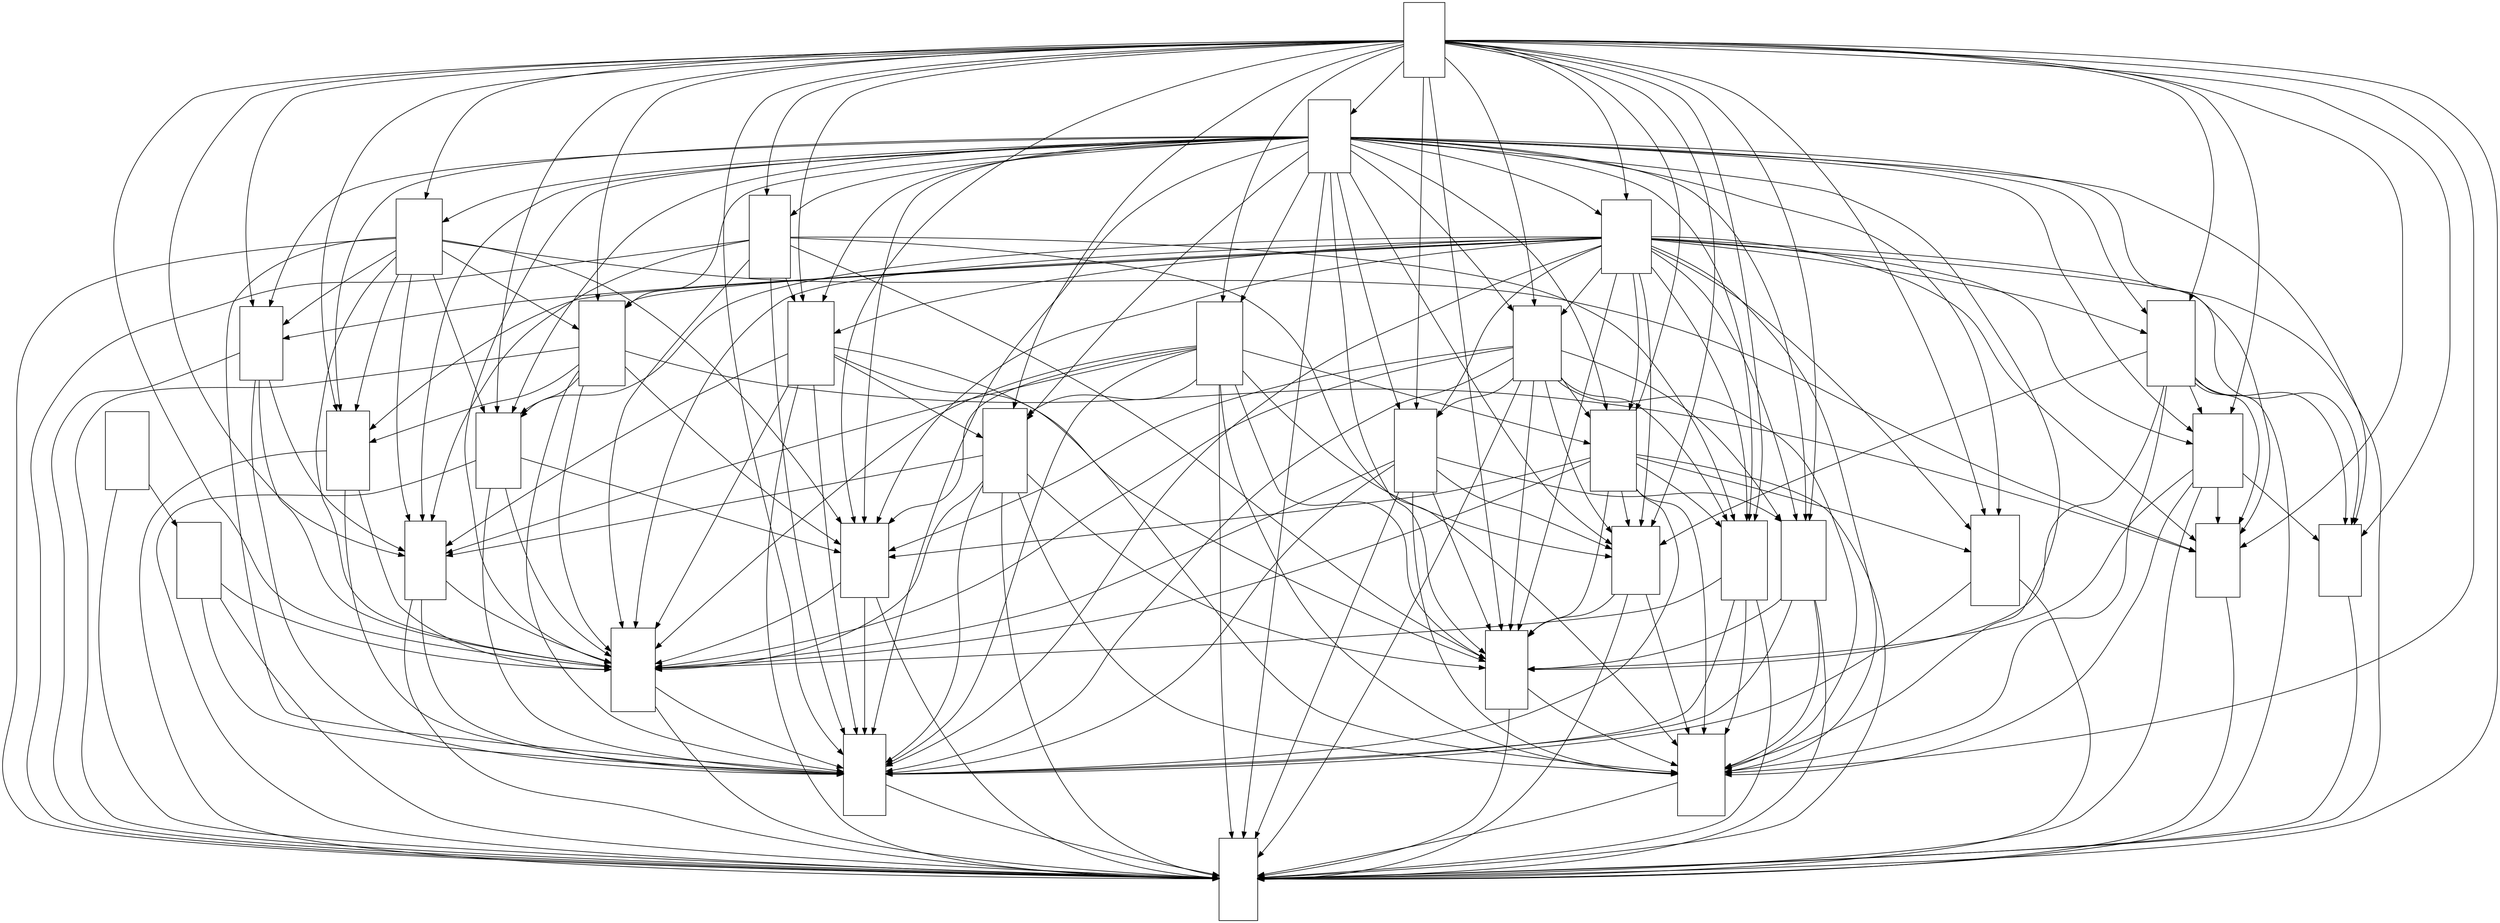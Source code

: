 digraph G {
	graph [bb="0,0,4001,1478"];
	node [label="\N"];
	alasouvarov	 [height=1.6389,
		image="/Users/fgimenez/Dropbox/optibeard/alasouvarov.png",
		label="\n",
		pos="809.99,929",
		shape=box,
		width=0.95139];
	copstashstandard	 [height=1.8611,
		image="/Users/fgimenez/Dropbox/optibeard/copstashstandard.png",
		label="\n",
		pos="1235,403",
		shape=box,
		width=0.97917];
	alasouvarov -> copstashstandard	 [pos="e,1199.6,411.51 796.87,869.68 788.39,819.75 782.63,746.82 804.99,688 812.6,667.99 822.83,668.05 836.99,652 894.1,587.31 894.07,555.16\
 964.99,506 1035.7,456.96 1133.1,427.8 1189.5,413.93"];
	federationstandard	 [height=1.8333,
		image="/Users/fgimenez/Dropbox/optibeard/federationstandard.png",
		label="\n",
		pos="1897,66",
		shape=box,
		width=0.86111];
	alasouvarov -> federationstandard	 [pos="e,1865.7,66.869 775.33,920.04 719.28,906.2 606.52,874.28 521.99,824 443.8,777.49 443.24,740.58 368.99,688 342.04,668.91 320.76,680.45\
 303.99,652 249.14,558.92 267.05,237.23 349.99,168 468.72,68.902 1621.3,66.334 1855.6,66.844"];
	handlebar	 [height=1.75,
		image="/Users/fgimenez/Dropbox/optibeard/handlebar.png",
		label="\n",
		pos="1008,579",
		shape=box,
		width=0.92361];
	alasouvarov -> handlebar	 [pos="e,974.42,592.74 806.34,869.9 805.86,818.26 812.21,742.7 846.99,688 874.88,644.15 927.7,613.9 965.23,596.81"];
	pencil	 [height=1.8056,
		image="/Users/fgimenez/Dropbox/optibeard/pencil.png",
		label="\n",
		pos="1425,234",
		shape=box,
		width=0.94444];
	alasouvarov -> pencil	 [pos="e,1390.8,238.52 794.12,869.83 790.75,855 787.7,839.01 785.99,824 769.83,682.05 757.31,627.18 832.99,506 894.61,407.34 928.77,389.64\
 1032,336 1149.2,275.11 1305.4,249.24 1380.7,239.75"];
	anchor	 [height=1.7778,
		image="/Users/fgimenez/Dropbox/optibeard/anchor.png",
		label="\n",
		pos="2817,579",
		shape=box,
		width=1];
	anchor -> federationstandard	 [pos="e,1928.1,67.639 2821.8,514.79 2823.5,464.88 2821.1,394.19 2801,336 2771.4,250.49 2763.2,215.21 2686,168 2558.4,89.972 2082,71.68\
 1938.3,67.897"];
	anchor -> pencil	 [pos="e,1459,237.04 2780.8,553.27 2704.7,502.72 2521.1,387.92 2349,336 2180.8,285.25 1630.2,247.76 1469.5,237.69"];
	petitgoatee	 [height=1.75,
		image="/Users/fgimenez/Dropbox/optibeard/petitgoatee.png",
		label="\n",
		pos="2888,403",
		shape=box,
		width=0.94444];
	anchor -> petitgoatee	 [pos="e,2862.7,466.1 2842.8,514.69 2848,501.94 2853.5,488.47 2858.8,475.46"];
	soulpatch	 [height=1.8194,
		image="/Users/fgimenez/Dropbox/optibeard/soulpatch.png",
		label="\n",
		pos="2639,234",
		shape=box,
		width=1.0556];
	anchor -> soulpatch	 [pos="e,2677.1,256.09 2814.6,514.82 2810.1,463.31 2797.6,390.43 2764,336 2744.8,304.94 2712.6,279.25 2685.7,261.55"];
	balbo	 [height=1.8472,
		image="/Users/fgimenez/Dropbox/optibeard/balbo.png",
		label="\n",
		pos="2815,756",
		shape=box,
		width=0.94444];
	balbo -> anchor	 [pos="e,2816.3,643.13 2815.7,689.34 2815.9,677.64 2816,665.38 2816.2,653.47"];
	balbo -> copstashstandard	 [pos="e,1270.4,404.93 2780.9,754.1 2697.6,750.64 2479.2,733.8 2321,652 2236.4,608.22 2250.6,545.66 2164,506 2003.5,432.53 1444.6,410.27\
 1280.6,405.24"];
	balbo -> federationstandard	 [pos="e,1928.1,68.16 2849.2,694.66 2850.8,692.38 2852.4,690.16 2854,688 2867.2,670.37 2877.5,671.37 2888,652 2990.1,462.63 3046.7,305.26\
 2881,168 2807.3,106.93 2115.7,75.628 1938.3,68.562"];
	goatee	 [height=1.5139,
		image="/Users/fgimenez/Dropbox/optibeard/goatee.png",
		label="\n",
		pos="3096,579",
		shape=box,
		width=1.0625];
	balbo -> goatee	 [pos="e,3057.7,612.72 2849.3,738.65 2888.2,719.62 2952.8,686.4 3005,652 3020,642.08 3035.7,630.3 3049.7,619.17"];
	balbo -> pencil	 [pos="e,1459.1,235.05 2780.9,741.33 2698,706.74 2483,608.52 2349,470 2301.4,420.79 2330,373.91 2273,336 2139.2,247.04 1624,236.32 1469.2\
,235.12"];
	balbo -> petitgoatee	 [pos="e,2887,466.17 2848.7,689.41 2853.9,677.23 2858.6,664.42 2862,652 2877.8,594.17 2884.1,526.35 2886.6,476.26"];
	balbo -> soulpatch	 [pos="e,2677.3,269.29 2784.7,689.38 2779.9,677.14 2775.4,664.33 2772,652 2734.1,515.22 2784.9,465.13 2726,336 2716.1,314.27 2700,293.65\
 2684.4,276.77"];
	pencil -> federationstandard	 [pos="e,1865.8,77.361 1459.3,220.04 1494.7,206.74 1551.6,185.55 1601,168 1691.7,135.77 1798.8,99.721 1856,80.614"];
	chincurtain	 [height=1.5972,
		image="/Users/fgimenez/Dropbox/optibeard/chincurtain.png",
		label="\n",
		pos="3834,579",
		shape=box,
		width=0.94444];
	chincurtain -> federationstandard	 [pos="e,1928.1,67.584 3844,521.41 3856.3,431.46 3864.6,256.96 3765,168 3694.5,105.02 2206.3,73.041 1938.2,67.781"];
	copstashstandard -> federationstandard	 [pos="e,1865.8,69.874 1259.2,335.82 1282.4,282.07 1322.7,208.74 1382,168 1459.6,114.71 1747.4,81.649 1855.6,70.876"];
	copstashstandard -> pencil	 [pos="e,1390.8,265.01 1270.3,370.98 1302.2,342.95 1349.2,301.65 1383,271.92"];
	dali	 [height=1.6944,
		image="/Users/fgimenez/Dropbox/optibeard/dali.png",
		label="\n",
		pos="378.99,579",
		shape=box,
		width=0.97917];
	dali -> copstashstandard	 [pos="e,1199.5,404.71 414.26,517.79 418.75,513.28 423.66,509.23 428.99,506 558.57,427.47 1038.3,408.91 1189.2,404.97"];
	dali -> federationstandard	 [pos="e,1865.8,67.325 363.5,517.83 353.51,464.15 349.04,386.45 389.99,336 581.46,100.11 1632.9,71.006 1855.6,67.478"];
	dali -> pencil	 [pos="e,1390.9,236.47 383.34,517.89 390.87,461.49 411.34,379.5 466.99,336 539.86,279.03 1202.2,245.1 1380.8,236.93"];
	ducktail	 [height=1.625,
		image="/Users/fgimenez/Dropbox/optibeard/ducktail.png",
		label="\n",
		pos="1944,1263",
		shape=box,
		width=0.94444];
	ducktail -> alasouvarov	 [pos="e,844.26,954.18 1909.8,1261.5 1767.1,1258.9 1219.7,1244.2 1068,1168 995.48,1131.6 1003.8,1088.8 943.99,1034 914.88,1007.3 879.49\
,980.04 852.39,960.12"];
	ducktail -> anchor	 [pos="e,2845.3,643.15 1978.5,1260.2 2125.5,1252.4 2695.5,1218.8 2756,1168 2923,1027.7 2897.3,902.52 2858,688 2855.9,676.36 2852.5,664.36\
 2848.7,652.77"];
	ducktail -> balbo	 [pos="e,2804,822.84 1978.5,1260.1 2121.5,1252.1 2664,1218.3 2720,1168 2744.9,1145.6 2782.7,945.25 2802.3,832.78"];
	ducktail -> chincurtain	 [pos="e,3848.5,636.67 1978,1261.8 2201.1,1260.1 3449.3,1247 3597,1168 3763.9,1078.7 3790.7,1004.4 3848,824 3866.4,766.12 3859.8,696.68\
 3850.5,646.71"];
	ducktail -> copstashstandard	 [pos="e,1208,470.07 1909.9,1261.8 1791,1259.2 1393,1232.6 1228,998 1102,818.84 1162,721.9 1199,506 1200.5,497.39 1202.6,488.55 1205.1,\
479.83"];
	ducktail -> federationstandard	 [pos="e,1865.9,67.521 1909.9,1262.3 1707.5,1264 661.22,1267.6 358.99,1168 227.51,1124.7 181.75,1108.2 97.992,998 -16.206,847.72 22.992\
,768.74 22.992,580 22.992,580 22.992,580 22.992,402 22.992,297.81 -36.881,241.47 36.992,168 103.74,101.61 1588.4,72.427 1855.9,67.698"];
	franzjosef	 [height=1.7639,
		image="/Users/fgimenez/Dropbox/optibeard/franzjosef.png",
		label="\n",
		pos="325.99,756",
		shape=box,
		width=0.95139];
	ducktail -> franzjosef	 [pos="e,317.81,819.61 1909.8,1261.1 1706.3,1255.5 657.87,1224.1 526.99,1168 424.35,1124 390.26,1098.7 341.99,998 316.9,945.64 314.27,879.42\
 317.14,829.65"];
	friendlymuttonchops	 [height=1.8889,
		image="/Users/fgimenez/Dropbox/optibeard/friendlymuttonchops.png",
		label="\n",
		pos="529.99,929",
		shape=box,
		width=1.0278];
	ducktail -> friendlymuttonchops	 [pos="e,527.71,997.04 1909.9,1262 1709.9,1261.5 696.39,1254.6 591.99,1168 545.54,1129.4 531.48,1060.9 528.21,1007.2"];
	fumanchu	 [height=1.6528,
		image="/Users/fgimenez/Dropbox/optibeard/fumanchu.png",
		label="\n",
		pos="1098,579",
		shape=box,
		width=1.0625];
	ducktail -> fumanchu	 [pos="e,1098.2,638.5 1909.9,1260.4 1764.4,1253 1200.8,1221.3 1144,1168 1106.8,1133.1 1099.6,796.43 1098.3,648.8"];
	ducktail -> goatee	 [pos="e,3111.8,633.82 1978.4,1262.4 2122.9,1263.6 2680.6,1261.9 2823,1168 2954.1,1081.6 2876.5,961.81 2996,860 3031.3,829.91 3067.3,861.94\
 3094,824 3130.7,771.93 3125,696.89 3114,643.8"];
	ducktail -> handlebar	 [pos="e,996.96,642.22 1909.8,1260.5 1760.6,1253.4 1171.5,1222.2 1111,1168 964.76,1037.1 978.51,778.11 995.57,652.16"];
	handlebarandchinpuff	 [height=1.875,
		image="/Users/fgimenez/Dropbox/optibeard/handlebarandchinpuff.png",
		label="\n",
		pos="1609,756",
		shape=box,
		width=0.97917];
	ducktail -> handlebarandchinpuff	 [pos="e,1644.4,801.24 1909.7,1224.3 1895.2,1207.6 1878.6,1187.4 1865,1168 1819.6,1103.3 1730.7,925.86 1687,860 1675.8,843.13 1662.8,825.35\
 1650.7,809.4"];
	handlebarandgoatee	 [height=1.8472,
		image="/Users/fgimenez/Dropbox/optibeard/handlebarandgoatee.png",
		label="\n",
		pos="1944,929",
		shape=box,
		width=1.0278];
	ducktail -> handlebarandgoatee	 [pos="e,1944,995.7 1944,1204.2 1944,1149.2 1944,1066.2 1944,1005.9"];
	hollywoodian	 [height=1.6667,
		image="/Users/fgimenez/Dropbox/optibeard/hollywoodian.png",
		label="\n",
		pos="2487,929",
		shape=box,
		width=1.0625];
	ducktail -> hollywoodian	 [pos="e,2448.5,944.68 1978,1240.2 2006.8,1221.5 2049.1,1193.6 2085,1168 2165,1110.9 2176.7,1084.6 2261,1034 2319.7,998.73 2392.4,967.25\
 2439.2,948.4"];
	klingon	 [height=1.9028,
		image="/Users/fgimenez/Dropbox/optibeard/klingon.png",
		label="\n",
		pos="3428,929",
		shape=box,
		width=1.0625];
	ducktail -> klingon	 [pos="e,3389.5,955.27 1978,1260.5 2131.5,1253.4 2759.3,1221.6 2948,1168 3116.9,1120 3297.8,1013.3 3381.1,960.65"];
	muttonchops	 [height=1.6389,
		image="/Users/fgimenez/Dropbox/optibeard/muttonchops.png",
		label="\n",
		pos="3542,579",
		shape=box,
		width=0.97917];
	ducktail -> muttonchops	 [pos="e,3564.5,638.04 1978.1,1260.7 2146.4,1254 2889.6,1221.7 3114,1168 3307.4,1121.7 3395.7,1146.5 3528,998 3620.8,893.86 3598.8,825.78\
 3577,688 3574.9,674.81 3571.5,661.04 3567.6,647.92"];
	napoleaniiiimperial	 [height=1.8611,
		image="/Users/fgimenez/Dropbox/optibeard/napoleaniiiimperial.png",
		label="\n",
		pos="1641,929",
		shape=box,
		width=1.0278];
	ducktail -> napoleaniiiimperial	 [pos="e,1678,984.4 1909.7,1237.8 1885.4,1219.8 1852.7,1194.1 1827,1168 1772.9,1113.1 1719.6,1042.8 1684,992.86"];
	olddutch	 [height=1.6389,
		image="/Users/fgimenez/Dropbox/optibeard/olddutch.png",
		label="\n",
		pos="3743,756",
		shape=box,
		width=1.1111];
	ducktail -> olddutch	 [pos="e,3731.5,815.34 1978.3,1261.8 2196.2,1260.3 3383.4,1248.3 3521,1168 3646.8,1094.6 3705.4,921.83 3729.1,825.29"];
	ducktail -> pencil	 [pos="e,1426.6,299.12 1909.9,1254.7 1861.8,1243 1773.2,1216.5 1713,1168 1656.7,1122.7 1662.6,1093.1 1621,1034 1609.6,1017.9 1604.8,1015.1\
 1595,998 1464.6,770.78 1434.2,452.38 1427.1,309.51"];
	ducktail -> petitgoatee	 [pos="e,2922.1,435.79 1978,1260.5 2137.4,1253.3 2805.2,1220.3 2881,1168 2935.8,1130.2 2911.5,1089.7 2948,1034 3014.5,932.32 3075.1,935.65\
 3123,824 3178.8,693.86 3232.1,616.07 3143,506 3094.7,446.31 3043.7,502.17 2974,470 2958.6,462.88 2943.3,452.58 2930.1,442.22"];
	rapindustrystandard	 [height=2.0139,
		image="/Users/fgimenez/Dropbox/optibeard/rapindustrystandard.png",
		label="\n",
		pos="2116,579",
		shape=box,
		width=1.0833];
	ducktail -> rapindustrystandard	 [pos="e,2084.8,651.72 1953.6,1204.1 1971.6,1099.6 2014.1,873.15 2072,688 2074.7,679.27 2077.9,670.26 2081.2,661.34"];
	shortboxedbeard	 [height=1.6389,
		image="/Users/fgimenez/Dropbox/optibeard/shortboxedbeard.png",
		label="\n",
		pos="2310,1101",
		shape=box,
		width=1.1111];
	ducktail -> shortboxedbeard	 [pos="e,2269.8,1119.6 1978.1,1247.1 2043.1,1218.7 2185,1156.6 2260.5,1123.6"];
	ducktail -> soulpatch	 [pos="e,2649.2,299.54 1978.1,1260.6 2088.8,1253.7 2438.5,1215.1 2563,998 2691,774.7 2669,453.43 2650.6,309.58"];
	sparrow	 [height=1.8472,
		image="/Users/fgimenez/Dropbox/optibeard/sparrow.png",
		label="\n",
		pos="1579,1101",
		shape=box,
		width=0.92361];
	ducktail -> sparrow	 [pos="e,1612.4,1131.7 1909.9,1254.4 1855.8,1241.4 1748,1212.2 1665,1168 1649.6,1159.8 1634.1,1148.9 1620.5,1138.3"];
	thewinnfield	 [height=1.6806,
		image="/Users/fgimenez/Dropbox/optibeard/thewinnfield.png",
		label="\n",
		pos="567.99,756",
		shape=box,
		width=1.0069];
	ducktail -> thewinnfield	 [pos="e,600.93,816.78 1909.9,1261.8 1755.4,1260.3 1121.9,1249.2 943.99,1168 785.94,1095.9 664.56,922.59 606.21,825.64"];
	thezappa	 [height=1.7639,
		image="/Users/fgimenez/Dropbox/optibeard/thezappa.png",
		label="\n",
		pos="1908,579",
		shape=box,
		width=1.0278];
	ducktail -> thezappa	 [pos="e,1902.2,642.81 1931,1204.4 1919.7,1151.2 1904.2,1069.7 1898,998 1887.6,877.37 1895,736.49 1901.4,652.95"];
	vandyke	 [height=1.8056,
		image="/Users/fgimenez/Dropbox/optibeard/vandyke.png",
		label="\n",
		pos="2118,756",
		shape=box,
		width=1.0278];
	ducktail -> vandyke	 [pos="e,2108.8,821.27 1978,1218.8 1989,1203.4 2000.5,1185.5 2009,1168 2062.7,1057.1 2092.7,916.01 2107.1,831.31"];
	hulihee	 [height=1.6806,
		image="/Users/fgimenez/Dropbox/optibeard/hulihee.png",
		label="\n",
		pos="637.99,1101",
		shape=box,
		width=1.0278];
	ducktail -> hulihee	 [pos="e,675.42,1112.7 1909.6,1260.6 1779.2,1255.1 1302.9,1231.3 915.99,1168 833.96,1154.6 740.21,1130.5 685.22,1115.4"];
	fumanchu -> copstashstandard	 [pos="e,1199.7,445.77 1136.5,525.06 1141.3,518.6 1146.2,512.12 1151,506 1164.4,488.74 1179.5,470.18 1193.2,453.68"];
	fumanchu -> federationstandard	 [pos="e,1865.7,69.387 1091.8,519.42 1088.8,468.73 1090.3,394.56 1116,336 1157,242.39 1182.8,216.08 1273,168 1375.2,113.5 1733.1,80.206\
 1855.6,70.202"];
	fumanchu -> pencil	 [pos="e,1390.6,240.98 1106.9,519.24 1117.9,465.42 1141.5,386.63 1190,336 1242.1,281.59 1328.4,254.94 1380.6,243.15"];
	franzjosef -> copstashstandard	 [pos="e,1199.7,406.91 360.5,700.79 364.97,696.04 369.81,691.66 374.99,688 420.46,655.86 444.17,674.75 494.99,652 608.26,601.3 617.54,551.49\
 732.99,506 893.77,442.65 1099.7,416.7 1189.6,407.88"];
	franzjosef -> federationstandard	 [pos="e,1865.9,67.725 291.65,710.87 280.19,693.52 268.84,672.78 262.99,652 233.84,548.47 189.32,246.36 262.99,168 319.28,108.13 1607.8\
,73.995 1855.9,67.967"];
	franzjosef -> pencil	 [pos="e,1390.8,236.48 360.28,704.63 364.97,698.8 369.93,693.13 374.99,688 393.73,669.03 408.14,674.15 422.99,652 503.79,531.48 395.25,\
430.92 504.99,336 571.98,278.05 1206.1,245 1380.7,236.95"];
	thewinnfield -> copstashstandard	 [pos="e,1199.6,408.94 604.32,740.69 665.81,716.2 785.09,667.4 798.99,652 844.77,601.31 797.25,552.81 846.99,506 896.74,459.17 1098.1,424.21\
 1189.5,410.43"];
	thewinnfield -> federationstandard	 [pos="e,1866,67.284 531.58,699.62 527.08,695.23 522.2,691.25 516.99,688 446.64,644.17 386.65,716.02 333.99,652 264.26,567.21 342.24,229.77\
 432.99,168 553.63,85.888 1631,69.853 1855.9,67.391"];
	thewinnfield -> fumanchu	 [pos="e,1065,638.71 604.54,747.97 713.74,726.87 1031.3,664.73 1050,652 1052.7,650.14 1055.3,648.07 1057.8,645.84"];
	thewinnfield -> pencil	 [pos="e,1390.5,236.85 554.98,695.39 538.95,604.28 524.34,430.99 618.99,336 673.23,281.57 1219.4,246.61 1380.5,237.42"];
	frenchfork	 [height=1.6667,
		image="/Users/fgimenez/Dropbox/optibeard/frenchfork.png",
		label="\n",
		pos="2033,1418",
		shape=box,
		width=0.92361];
	frenchfork -> alasouvarov	 [pos="e,800.49,988.07 1999.7,1416.6 1819.2,1414.4 962.96,1399.7 877.99,1322 788.65,1240.3 789.76,1086.8 799.35,998.03"];
	frenchfork -> anchor	 [pos="e,2853.1,629.59 2066.3,1415.8 2220.1,1409.7 2856.2,1381.3 2920,1322 3126.7,1129.9 2985.8,951.23 2884,688 2877.4,670.98 2868.1,653.69\
 2858.5,638.08"];
	frenchfork -> balbo	 [pos="e,2849.2,820.14 2066.7,1415.8 2217.3,1410.1 2822.9,1383.6 2878,1322 3000.6,1184.8 2911.3,947.89 2853.6,829.17"];
	frenchfork -> chincurtain	 [pos="e,3858.4,636.69 2066.5,1416.2 2306.4,1410.6 3754.7,1374.4 3830,1322 3917.4,1261.2 3925,1208.5 3925,1102 3925,1102 3925,1102 3925\
,928 3925,827.2 3888.8,715.17 3862.1,646.14"];
	frenchfork -> copstashstandard	 [pos="e,1199.6,404.47 1999.6,1416.2 1768.7,1410.7 414.48,1376.1 347.99,1322 293.08,1277.3 238.55,743.93 281.99,688 321.67,636.92 373.21\
,693.29 422.99,652 478.09,606.3 433.39,548.49 490.99,506 602.94,423.41 1045.3,407.64 1189.4,404.67"];
	frenchfork -> ducktail	 [pos="e,1977.6,1321.7 1999.6,1359.6 1994.1,1350.1 1988.3,1340.2 1982.7,1330.5"];
	frenchfork -> federationstandard	 [pos="e,1928.1,67.675 2066.3,1417.3 2303.1,1418.9 3728,1424.3 3887,1322 3979.6,1262.4 4001,1212.1 4001,1102 4001,1102 4001,1102 4001,402\
 4001,339.96 3932.7,192.92 3895,168 3810.4,112.11 2216.2,74.115 1938.2,67.899"];
	frenchfork -> franzjosef	 [pos="e,315.69,819.93 1999.6,1417.1 1782.5,1417.6 574.65,1415.9 443.99,1322 290.09,1211.4 299.19,955.84 314.44,829.88"];
	frenchfork -> friendlymuttonchops	 [pos="e,518.06,997.06 1999.5,1416.4 1798.5,1412.8 758.49,1390.7 635.99,1322 562.87,1281 552.41,1247.9 526.99,1168 510.51,1116.2 511.76\
,1054.7 516.88,1007.3"];
	frenchfork -> fumanchu	 [pos="e,1082.7,638.81 1999.6,1416.5 1913.9,1414.2 1680.5,1400.6 1507,1322 1296.4,1226.6 1203.4,1204.8 1100,998 1044,886.08 1062.6,735.3\
 1080.6,648.78"];
	frenchfork -> goatee	 [pos="e,3117.6,633.56 2066.3,1416.8 2214.3,1415.3 2812,1404.1 2977,1322 3096.4,1262.6 3181,1235.3 3181,1102 3181,1102 3181,1102 3181,928\
 3181,825.98 3146.1,711.82 3121,642.97"];
	frenchfork -> handlebar	 [pos="e,989.89,642.27 1999.4,1415.8 1868.9,1410.9 1395.4,1388.5 1263,1322 1093.2,1236.7 1046.6,1177.4 983.99,998 943.55,882.15 966.88,\
737.32 987.47,652.11"];
	frenchfork -> handlebarandchinpuff	 [pos="e,1576.9,823.61 1999.6,1414.6 1904.7,1407.1 1636.5,1380.9 1575,1322 1443.2,1195.8 1520.5,955.49 1572.9,832.94"];
	frenchfork -> handlebarandgoatee	 [pos="e,1956,995.8 2022.2,1357.8 2006,1269.4 1975.6,1103 1957.9,1005.8"];
	frenchfork -> hollywoodian	 [pos="e,2525.4,935.71 2066.4,1415.6 2211.5,1409.2 2782.1,1380.4 2834,1322 2919,1226.3 2910.4,1136.7 2834,1034 2798.1,985.76 2622.2,951.56\
 2535.5,937.34"];
	frenchfork -> hulihee	 [pos="e,635.73,1161.9 1999.5,1416.9 1802.4,1416.1 798.25,1407.9 694.99,1322 651.72,1286 638.98,1221.8 636.18,1172"];
	frenchfork -> klingon	 [pos="e,3429,997.61 2066.4,1416.7 2257.7,1414.9 3209.2,1401.9 3309,1322 3403.2,1246.6 3424.8,1098.9 3428.7,1007.9"];
	frenchfork -> muttonchops	 [pos="e,3575.8,638.09 2066.3,1416.3 2291,1411.5 3579.2,1381.2 3635,1322 3811.8,1134.4 3658.3,791.32 3580.6,646.9"];
	frenchfork -> napoleaniiiimperial	 [pos="e,1647.8,996.32 1999.3,1411.9 1948.1,1402.5 1850.2,1378.1 1789,1322 1698.4,1238.9 1662.9,1094.7 1649.3,1006.3"];
	frenchfork -> olddutch	 [pos="e,3772.2,815.1 2066.3,1416.5 2303.4,1412.6 3725.5,1386.9 3787,1322 3915.1,1186.7 3829.6,942.42 3776.4,824.41"];
	frenchfork -> pencil	 [pos="e,1390.9,237.04 1999.5,1416.9 1811.9,1415.8 896.78,1406.3 807.99,1322 648.94,1170.9 679.83,468.05 854.99,336 938.34,273.16 1261.7\
,245.8 1380.7,237.72"];
	frenchfork -> petitgoatee	 [pos="e,2922.4,408.45 2066.6,1416.4 2262,1412.5 3248.9,1389.6 3364,1322 3512.4,1234.8 3515.2,1159 3576,998 3614.6,895.69 3660.9,585.72\
 3586,506 3574.7,493.93 3084.3,429.45 2932.4,409.73"];
	frenchfork -> rapindustrystandard	 [pos="e,2155.2,646.16 2066.4,1405.2 2138.8,1377.5 2307.8,1300.4 2359,1168 2439.9,958.77 2338.5,866.76 2203,688 2189.7,670.47 2179,670.55\
 2162.2,653.8"];
	frenchfork -> shortboxedbeard	 [pos="e,2278,1160.1 2066.4,1396.7 2093.8,1379.1 2132.5,1351.8 2161,1322 2205.4,1275.7 2245.5,1214.8 2272.9,1168.8"];
	frenchfork -> soulpatch	 [pos="e,2677.1,238.5 2066.4,1417 2224.1,1416.8 2894.2,1410.3 3080,1322 3203.5,1263.3 3295,1238.7 3295,1102 3295,1102 3295,1102 3295,755\
 3295,633.29 3273,585.62 3181,506 3137.9,468.74 3104,503.53 3058,470 2999.8,427.62 3024.9,378.79 2967,336 2881.3,272.67 2755.3,248.54\
 2687.1,239.74"];
	frenchfork -> sparrow	 [pos="e,1575.8,1167.7 1999.5,1413.7 1912,1404.5 1679.5,1375.3 1627,1322 1590,1284.4 1578.7,1225.4 1576.2,1177.9"];
	frenchfork -> thewinnfield	 [pos="e,531.68,789.41 1999.6,1417.3 1789,1419 648.32,1423.2 535.99,1322 382.49,1183.7 414.68,1054.7 483.99,860 492.32,836.63 508.47,814.71\
 524.4,797.16"];
	frenchfork -> thezappa	 [pos="e,1888.5,642.64 1999.6,1403.5 1968,1388.6 1922.2,1361.6 1901,1322 1783.4,1102.6 1847.3,791.64 1885.7,652.36"];
	frenchfork -> vandyke	 [pos="e,2115.1,821.08 2044.3,1357.9 2059.4,1277 2086,1127 2101,998 2107.5,942.3 2111.8,879.05 2114.5,831.33"];
	friendlymuttonchops -> copstashstandard	 [pos="e,1199.5,407.61 505.43,860.87 490.71,807.67 481.74,734.77 521.99,688 592.07,606.58 681.15,723.86 760.99,652 810.83,607.14 751,552.82\
 798.99,506 854.62,451.74 1089.3,420.02 1189.4,408.73"];
	friendlymuttonchops -> federationstandard	 [pos="e,1865.8,67.732 492.92,903.7 468.38,888.76 434.94,870.52 402.99,860 350.31,842.65 193.88,864.51 155.99,824 81.698,744.55 136.99,\
688.77 136.99,580 136.99,580 136.99,580 136.99,402 136.99,296.57 97.575,238.48 175.99,168 240.49,110.03 1599.1,74.234 1855.5,67.983"];
	friendlymuttonchops -> franzjosef	 [pos="e,360.63,785.68 492.79,873.73 488.42,868.83 483.79,864.15 478.99,860 453.73,838.14 440.98,842.25 412.99,824 398.04,814.25 382.39\
,802.67 368.55,791.9"];
	friendlymuttonchops -> fumanchu	 [pos="e,1063.4,638.82 567.21,905.2 640.88,860.56 811.11,759.71 960.99,688 999.48,669.59 1016.9,678.95 1050,652 1052.2,650.18 1054.4,648.22\
 1056.5,646.16"];
	friendlymuttonchops -> muttonchops	 [pos="e,3506.4,597.4 567.32,913.92 613.28,897.37 694.1,870.78 765.99,860 1225.8,791.04 2400.5,907.21 2858,824 3108.7,778.39 3390,652.67\
 3497.2,601.79"];
	friendlymuttonchops -> pencil	 [pos="e,1390.8,236.55 500.06,860.79 495.88,848.76 492.25,836.17 489.99,824 470.05,716.6 469.8,411.23 548.99,336 609.94,278.1 1211.2,245.2\
 1380.7,237.03"];
	friendlymuttonchops -> thewinnfield	 [pos="e,554.73,816.68 544.9,860.91 547.41,849.62 550.02,837.88 552.54,826.53"];
	goatee -> federationstandard	 [pos="e,1928.3,67.482 3107.3,524.2 3122.4,435.8 3137,260.46 3040,168 2958.7,90.509 2133.9,71.17 1938.4,67.66"];
	goatee -> petitgoatee	 [pos="e,2922.2,457.55 3062.3,524.21 3056.5,517.45 3050,511.12 3043,506 3002.5,476.42 2976.4,499.69 2936,470 2933.8,468.42 2931.8,466.72\
 2929.7,464.92"];
	goatee -> soulpatch	 [pos="e,2677.2,237.55 3061,524.45 3055.4,517.81 3049.4,511.45 3043,506 3016.7,483.49 2996.3,496.45 2974,470 2933.7,422.17 2974.7,380.72\
 2931,336 2865,268.51 2751.8,246.08 2687.4,238.65"];
	shortboxedbeard -> alasouvarov	 [pos="e,844.31,937.28 2269.6,1096 2163.4,1085.4 1867.5,1056.1 1621,1034 1429.1,1016.8 1380,1023 1189,998 1067.1,982.02 924.67,953.89 854.18\
,939.33"];
	shortboxedbeard -> anchor	 [pos="e,2790.8,643.09 2350.3,1095.3 2407.2,1086.5 2510.4,1062.2 2568,998 2610.5,950.66 2562.5,906.41 2606,860 2639.4,824.32 2674,857.18\
 2710,824 2716.9,817.67 2757.6,722.32 2786.8,652.73"];
	shortboxedbeard -> balbo	 [pos="e,2780.9,811.81 2350.1,1092.7 2409.7,1080.5 2523.6,1051.8 2606,998 2676.9,951.76 2737.6,874.84 2775.1,820.35"];
	shortboxedbeard -> chincurtain	 [pos="e,3843.3,636.7 2350,1100.4 2544.6,1101.6 3392.1,1100.9 3631,998 3657.4,986.61 3810.7,850.05 3823,824 3849.1,768.54 3849.2,697.92\
 3844.4,646.94"];
	shortboxedbeard -> copstashstandard	 [pos="e,1245.4,470.11 2270,1096.9 2138.3,1086.2 1719.6,1048.9 1595,998 1474,948.62 1438.6,926.87 1358,824 1307,758.9 1311.4,731.03 1287\
,652 1269.5,595.37 1256,529.66 1247.2,480.11"];
	shortboxedbeard -> federationstandard	 [pos="e,1928.3,66.931 2350.2,1099.1 2568,1094.2 3602.3,1067.3 3725,998 3911.2,892.95 3963,793.78 3963,580 3963,580 3963,580 3963,402 3963\
,278.94 3921.2,230.18 3815,168 3647.8,70.106 2203.5,66.715 1938.6,66.921"];
	shortboxedbeard -> franzjosef	 [pos="e,360.26,800.59 2269.7,1095.2 2163.6,1082.9 1868,1049.7 1621,1034 1557.9,1030 538.33,1030.3 483.99,998 422.84,961.69 442.34,919.24\
 402.99,860 391.68,842.98 378.62,824.96 366.49,808.83"];
	shortboxedbeard -> friendlymuttonchops	 [pos="e,567.37,943.78 2269.7,1095.4 2163.6,1083.4 1867.9,1051 1621,1034 1241.6,1007.9 1141.4,1059.1 765.99,998 699,987.1 624.08,963.46\
 576.98,947.15"];
	shortboxedbeard -> fumanchu	 [pos="e,1108.1,638.54 2269.7,1096.2 2083.3,1078.5 1313.1,1005.1 1303,998 1184.3,915.41 1131.4,744.09 1110.3,648.4"];
	shortboxedbeard -> goatee	 [pos="e,3102,633.61 2350.3,1098.2 2436.3,1093 2642.9,1073.1 2796,998 2880.9,956.33 2876.3,907.58 2958,860 2998.5,836.45 3027.2,860.1 3057\
,824 3098.4,773.89 3104.4,697.65 3102.5,643.74"];
	shortboxedbeard -> hollywoodian	 [pos="e,2448.5,966.96 2350.2,1061.4 2377.2,1035.4 2413,1001.1 2441.1,974.03"];
	shortboxedbeard -> klingon	 [pos="e,3389.6,935.84 2350.1,1093.9 2521.6,1067.8 3192.7,965.77 3379.5,937.37"];
	shortboxedbeard -> muttonchops	 [pos="e,3553.7,638.24 2350.2,1099.1 2545.1,1094.3 3385.5,1069.8 3475,998 3577.6,915.7 3569.5,744.16 3555.3,648.39"];
	shortboxedbeard -> napoleaniiiimperial	 [pos="e,1678.4,940.1 2269.9,1090.3 2196.1,1072.4 2034.2,1032.9 1898,998 1824.6,979.22 1739.8,956.58 1688.2,942.74"];
	shortboxedbeard -> olddutch	 [pos="e,3706.7,815.05 2350.3,1098.6 2552.4,1091.6 3450.6,1057.2 3559,998 3596.2,977.68 3659.4,887.57 3701.2,823.51"];
	shortboxedbeard -> pencil	 [pos="e,1459.1,237.71 2301.4,1041.9 2293.7,993.11 2281.4,921.61 2267,860 2229.6,700.47 2241.5,650.35 2164,506 2117.1,418.77 2106,385.04\
 2020,336 1925.1,281.93 1590.3,248.95 1469.2,238.57"];
	shortboxedbeard -> petitgoatee	 [pos="e,2922,463.6 2350.1,1096.9 2422,1089.8 2575.1,1067.1 2682,998 2748.8,954.8 2727.9,901.17 2796,860 2862.5,819.81 2918.1,884.31 2967\
,824 3056,714.25 3024.5,635.11 2967,506 2958.4,486.71 2945.6,487.85 2928.9,471.24"];
	shortboxedbeard -> rapindustrystandard	 [pos="e,2148.8,651.71 2291,1041.8 2264.3,961.54 2213.7,812.59 2164,688 2160.5,679.23 2156.7,670.12 2152.8,661.08"];
	shortboxedbeard -> soulpatch	 [pos="e,2634,299.7 2350.4,1093.5 2401.7,1083 2489,1057.2 2534,998 2552,974.36 2613.3,499.46 2617,470 2623.7,416.61 2629.3,356.16 2633.2\
,309.94"];
	shortboxedbeard -> thewinnfield	 [pos="e,604.54,770.2 2269.9,1096.1 2079.7,1077.9 1277.5,1000.7 1265,998 1198.3,983.42 758.67,825.76 614.03,773.63"];
	shortboxedbeard -> thezappa	 [pos="e,1938.8,642.51 2269.8,1075.2 2241.2,1056.3 2203.1,1028.4 2175,998 2074.9,889.75 1989.3,739.35 1943.5,651.59"];
	shortboxedbeard -> vandyke	 [pos="e,2155,819.87 2269.8,1060 2253.6,1042.2 2235.7,1020.2 2223,998 2190.7,941.66 2201.5,919.29 2175,860 2170.4,849.75 2165.2,839.16 \
2159.8,828.85"];
	handlebar -> copstashstandard	 [pos="e,1199.7,416.76 1041.1,515.82 1043.9,512.34 1046.9,509.03 1050,506 1090.7,466.27 1150,437.25 1190.4,420.54"];
	handlebar -> federationstandard	 [pos="e,1866,66.739 1006.8,515.9 1008.6,424.57 1026.7,255.41 1129,168 1239.7,73.373 1712.8,66.568 1855.8,66.716"];
	handlebar -> pencil	 [pos="e,1390.8,237.27 1020.7,515.95 1035,461.37 1063.4,383.43 1116,336 1192,267.5 1315.3,245.37 1380.8,238.28"];
	handlebarandchinpuff -> copstashstandard	 [pos="e,1270.4,430.41 1573.6,716.48 1527,666.31 1441.6,576.68 1363,506 1335.8,481.58 1303.6,455.95 1278.4,436.5"];
	handlebarandchinpuff -> federationstandard	 [pos="e,1865.7,76.07 1602,688.31 1593.5,570.1 1592.7,321.8 1715,168 1751.4,122.18 1814.6,93.901 1856.1,79.316"];
	handlebarandchinpuff -> handlebar	 [pos="e,1038.4,642.15 1573.6,743.21 1527.2,728.17 1442.9,702.39 1369,688 1299,674.37 1109.8,690.95 1050,652 1048.5,651.05 1047.1,650.03\
 1045.7,648.95"];
	handlebarandchinpuff -> pencil	 [pos="e,1459.1,263.81 1576.1,688.39 1571.2,676.48 1566.5,664.03 1563,652 1523,515.69 1575.4,464.57 1515,336 1503.5,311.64 1484.3,288.84\
 1466.5,271.09"];
	handlebarandchinpuff -> petitgoatee	 [pos="e,2853.7,404.38 1644.3,703.32 1687.9,644.28 1767.8,550.13 1862,506 2040.4,422.39 2670.6,407.15 2843.7,404.52"];
	handlebarandchinpuff -> soulpatch	 [pos="e,2600.6,236.5 1615.1,688.49 1623,634.23 1641.5,558.27 1684,506 1783.9,383.2 1847.1,386.82 1997,336 2210.5,263.63 2481.8,242.7 2590.6\
,237"];
	handlebarandgoatee -> copstashstandard	 [pos="e,1270.7,436.32 1906.7,918.09 1812.4,893.01 1571.4,828.67 1564,824 1495.9,781.37 1509.8,735.5 1445,688 1412.9,664.46 1388.8,682.29\
 1363,652 1319.5,600.97 1356.5,565.2 1325,506 1312.9,483.19 1294.7,461.26 1277.8,443.61"];
	handlebarandgoatee -> federationstandard	 [pos="e,1909.2,132.1 1947,862.49 1949.5,806.58 1952.7,724.03 1954,652 1955.2,587.12 1957.7,570.78 1954,506 1945.3,355.03 1936.9,317.62\
 1915,168 1913.8,159.64 1912.4,150.91 1910.9,142.24"];
	handlebarandgoatee -> fumanchu	 [pos="e,1136.6,589.43 1906.8,917.2 1857,902.98 1765.8,877.71 1687,860 1601.4,840.77 1569.6,866.62 1493,824 1421.5,784.25 1436.3,734.55\
 1369,688 1298.7,639.33 1203.2,607.88 1146.4,592.1"];
	handlebarandgoatee -> goatee	 [pos="e,3057.6,626.53 1981.2,922.23 2063.5,909.61 2267.4,879.14 2439,860 2531.9,849.64 2773.5,863.96 2858,824 2904.1,802.21 2995.9,699.28\
 3051,634.26"];
	handlebarandgoatee -> handlebar	 [pos="e,1039.3,642.33 1906.9,916.36 1857.3,901.21 1766.4,874.91 1687,860 1547.2,833.74 1499,881.75 1369,824 1285.5,786.93 1296.4,729.28\
 1215,688 1148,654.07 1110.7,696.15 1050,652 1048.9,651.21 1047.8,650.38 1046.8,649.52"];
	handlebarandgoatee -> handlebarandchinpuff	 [pos="e,1644.3,771.52 1906.9,896.3 1891.5,884.01 1873,870.42 1855,860 1845.7,854.65 1722,803.48 1653.6,775.33"];
	handlebarandgoatee -> pencil	 [pos="e,1459.2,258.49 1906.8,879.44 1844.3,797.15 1715.8,624.19 1619,470 1582.8,412.39 1588.2,388.56 1545,336 1522.5,308.69 1492,283.1\
 1467.4,264.52"];
	handlebarandgoatee -> petitgoatee	 [pos="e,2854,416.78 1981.1,920.6 2043.8,907.18 2173.4,875.35 2273,824 2385.8,765.81 2402,731.47 2501,652 2578.9,589.44 2588.1,560.26 2672\
,506 2728.3,469.6 2799.6,438.51 2844.5,420.52"];
	handlebarandgoatee -> soulpatch	 [pos="e,2600.8,260.31 1981,871.25 1985.4,867.02 1990,863.18 1995,860 2059.7,818.65 2099.6,865.85 2164,824 2327,718.04 2309.7,629.39 2421\
,470 2462.1,411.18 2462.2,388.63 2511,336 2535.3,309.78 2566.7,284.87 2592.4,266.34"];
	handlebarandgoatee -> vandyke	 [pos="e,2080.8,784.48 1981.2,875.74 1985.7,870.28 1990.3,864.93 1995,860 2018.8,834.84 2048.6,809.81 2072.8,790.72"];
	hollywoodian -> anchor	 [pos="e,2780.8,628.74 2525.2,896.82 2541.1,884.61 2559.9,870.93 2578,860 2609.6,840.84 2625.4,848.58 2653,824 2706.4,776.46 2698.9,747.24\
 2739,688 2750.3,671.28 2763,653.4 2774.7,637.11"];
	hollywoodian -> balbo	 [pos="e,2780.7,776.07 2525.5,907.24 2551,893.57 2585.4,875.42 2616,860 2649,843.38 2658.1,840.79 2691,824 2718.2,810.15 2748.2,793.92 \
2772,780.89"];
	hollywoodian -> copstashstandard	 [pos="e,1270.4,419.2 2448.6,922.17 2374,910.02 2205,878.49 2072,824 1961.7,778.83 1946.4,743.56 1841,688 1635.4,579.6 1381.1,467.19 1279.7\
,423.24"];
	hollywoodian -> federationstandard	 [pos="e,1928.1,77.079 2487.3,868.78 2485.9,819.26 2480.1,747.39 2460,688 2370.2,422.18 2317.6,347.56 2102,168 2051.8,126.22 1981.4,96.419\
 1937.6,80.461"];
	hollywoodian -> fumanchu	 [pos="e,1136.6,585.06 2448.7,921.97 2365.9,908.47 2164.6,873.13 2001,824 1841.9,776.25 1812.5,734.27 1653,688 1469.5,634.76 1244.2,600.04\
 1146.7,586.46"];
	hollywoodian -> goatee	 [pos="e,3091.9,633.66 2525.2,912.67 2565.9,897 2632.5,873.14 2692,860 2760.4,844.9 2949.9,867.16 3005,824 3060.2,780.75 3081.9,700.28 \
3090.5,643.6"];
	hollywoodian -> pencil	 [pos="e,1459,236.14 2476,868.89 2463.9,808.02 2443.7,717.95 2425,688 2412,667.14 2399.6,670.17 2383,652 2325,588.4 2232.6,380.66 2159,\
336 2041.6,264.78 1609.7,242.11 1469.4,236.54"];
	hollywoodian -> petitgoatee	 [pos="e,2853.8,429.96 2525.4,887.58 2542.2,868.95 2561.5,846.09 2577,824 2616.7,767.3 2617.1,747.23 2653,688 2703,605.32 2708.7,579.02\
 2772,506 2794.2,480.44 2822.6,455.31 2845.8,436.39"];
	hollywoodian -> soulpatch	 [pos="e,2624.8,299.69 2500,868.92 2527.6,743.02 2592.2,448.54 2622.6,309.81"];
	hollywoodian -> thezappa	 [pos="e,1945.2,597.56 2448.7,893.85 2390.5,843.42 2275,748.5 2164,688 2124,666.2 2110.1,669.36 2068,652 2029.5,636.12 1986.4,616.64 1954.7\
,601.95"];
	hollywoodian -> vandyke	 [pos="e,2155.3,774.27 2448.5,910.18 2380.4,878.58 2238.5,812.84 2164.8,778.67"];
	hulihee -> alasouvarov	 [pos="e,775.67,963.93 675.31,1063.1 702.7,1036 739.92,999.26 768.29,971.22"];
	hulihee -> copstashstandard	 [pos="e,1199.7,404.4 600.89,1087.4 563.71,1072.5 508.57,1043.8 483.99,998 471.9,975.49 485.05,694.17 489.99,688 529.61,638.52 573.74,684.78\
 627.99,652 703.12,606.6 684.9,549.76 760.99,506 902.28,424.74 1101,408.05 1189.5,404.74"];
	hulihee -> federationstandard	 [pos="e,1865.9,67.573 600.72,1095.6 494.31,1080.7 189.49,1021.5 74.992,824 20.523,730.02 60.992,688.62 60.992,580 60.992,580 60.992,580\
 60.992,402 60.992,297.69 4.4557,240.97 78.992,168 144.65,103.73 1590.9,72.886 1855.6,67.771"];
	hulihee -> franzjosef	 [pos="e,334.74,819.68 600.81,1092.6 551.35,1080.9 464.21,1053.4 412.99,998 369.96,951.42 347.88,881.98 336.75,829.59"];
	hulihee -> friendlymuttonchops	 [pos="e,567.05,988.32 600.82,1041.5 591.69,1027.1 581.85,1011.6 572.49,996.9"];
	hulihee -> fumanchu	 [pos="e,1064.7,638.82 675.32,1089.8 721.56,1075.6 800.6,1046 852.99,998 867.67,984.55 994.63,762.39 1059.8,647.57"];
	hulihee -> handlebar	 [pos="e,974.69,589.76 648.74,1040.3 667.08,953.41 711.86,791.34 804.99,688 848.81,639.38 919.78,608.73 965.14,592.99"];
	hulihee -> muttonchops	 [pos="e,3506.6,601.99 675.17,1096.8 797.93,1086.2 1201.6,1052.3 1536,1034 1757.6,1021.9 2315.3,1035.6 2534,998 2787.9,954.3 2849.5,923.99\
 3087,824 3243.7,758.02 3418,655.85 3497.8,607.35"];
	hulihee -> pencil	 [pos="e,1390.7,237.03 636.59,1040.2 635.11,971.77 632.99,856.31 632.99,757 632.99,757 632.99,757 632.99,578 632.99,469.92 581.8,413.64\
 656.99,336 707.75,283.59 1224.3,247.46 1380.5,237.67"];
	hulihee -> thewinnfield	 [pos="e,580.16,816.64 625.8,1040.3 613.64,980.68 594.98,889.23 582.17,826.46"];
	klingon -> chincurtain	 [pos="e,3831.1,636.58 3466.5,919.44 3555.5,899.3 3769.8,848.73 3792,824 3814.9,798.47 3825.6,709.92 3830.4,646.86"];
	klingon -> federationstandard	 [pos="e,1928,67.589 3433.9,860.37 3439.5,790.29 3447,677.57 3447,580 3447,580 3447,580 3447,402 3447,211.54 3268.1,229.92 3088,168 2868.3\
,92.473 2121.8,71.8 1938.1,67.803"];
	klingon -> goatee	 [pos="e,3134.3,621.78 3389.5,892.54 3368.4,872.72 3341.8,847.38 3319,824 3261.8,765.51 3250.2,748.37 3195,688 3177.5,668.86 3158.2,647.84\
 3141.4,629.47"];
	klingon -> muttonchops	 [pos="e,3538.7,638.11 3466.3,880.99 3478.5,863.94 3490.9,843.94 3499,824 3522.1,767.35 3532.8,698.35 3537.7,648.2"];
	klingon -> olddutch	 [pos="e,3703,778.73 3466.3,907.2 3523.5,876.15 3631.2,817.69 3694,783.58"];
	klingon -> petitgoatee	 [pos="e,2922.2,405.08 3404.5,860.32 3366.4,754 3289.6,554.88 3233,506 3145.4,430.29 3003.7,410.74 2932.3,405.72"];
	klingon -> soulpatch	 [pos="e,2677.3,238.62 3426.2,860.12 3420.3,769.08 3397.1,607.21 3309,506 3139.9,311.71 2811.2,254.76 2687.6,239.82"];
	muttonchops -> federationstandard	 [pos="e,1928,66.778 3550.2,519.84 3559.3,429.33 3561.4,256.04 3461,168 3343.3,64.783 2173.8,65.517 1938.2,66.722"];
	napoleaniiiimperial -> copstashstandard	 [pos="e,1270.3,469.69 1603.9,905.64 1538.6,864.24 1403.7,769.11 1335,652 1300.4,593.08 1313.2,569.06 1287,506 1283.3,497.05 1279.1,487.82\
 1274.7,478.72"];
	napoleaniiiimperial -> federationstandard	 [pos="e,1871.6,132.27 1651.2,861.75 1659.3,813.25 1671.7,746.05 1687,688 1739.9,487.3 1824,257.39 1868,141.75"];
	napoleaniiiimperial -> handlebar	 [pos="e,1041.2,642.07 1604,920.15 1502.4,896.84 1216.1,819.03 1050,652 1049.3,651.33 1048.7,650.64 1048,649.94"];
	napoleaniiiimperial -> handlebarandchinpuff	 [pos="e,1621.4,823.5 1628.6,861.89 1626.9,852.54 1625.1,842.87 1623.3,833.35"];
	napoleaniiiimperial -> pencil	 [pos="e,1436.7,299.22 1603.8,885.98 1589.5,867.96 1574.2,846.01 1564,824 1521.5,732.36 1464.4,446.01 1438.6,309.21"];
	napoleaniiiimperial -> petitgoatee	 [pos="e,2853.7,406.25 1678.1,916.62 1727.8,901.76 1818.8,875.78 1898,860 2015,836.7 2060.7,883.68 2164,824 2230.1,785.8 2207.3,733.05 \
2269,688 2306.8,660.38 2329.3,678.36 2368,652 2439.6,603.25 2423.2,551.34 2497,506 2609.3,436.97 2767.4,414.32 2843.6,407.16"];
	napoleaniiiimperial -> soulpatch	 [pos="e,2600.9,236.87 1671,861.82 1698,802.4 1736.1,719.78 1753,688 1797.2,604.72 1795.8,573.19 1862,506 2071.3,293.41 2456.1,247.33 2590.9\
,237.56"];
	olddutch -> chincurtain	 [pos="e,3804.6,636.53 3773.3,696.73 3781.8,680.37 3791.1,662.47 3799.8,645.71"];
	olddutch -> federationstandard	 [pos="e,1928.3,67.247 3746,696.87 3746.8,645.41 3743.7,568.92 3723,506 3667.7,338.01 3664.8,258.72 3513,168 3374,84.969 2177,69.588 1938.3\
,67.338"];
	olddutch -> muttonchops	 [pos="e,3577.5,602.32 3702.7,702.26 3698.2,697.28 3693.6,692.44 3689,688 3657.2,657.62 3616.7,628.44 3586.2,608.08"];
	olddutch -> petitgoatee	 [pos="e,2922.3,403.91 3717.1,696.8 3710.9,682.27 3704.5,666.65 3699,652 3674.9,588.09 3703.5,549.64 3651,506 3540.7,414.37 3079,404.69\
 2932.7,403.95"];
	olddutch -> soulpatch	 [pos="e,2677.4,235.19 3736,696.98 3727.3,633.18 3711,535.78 3689,506 3596.9,381.58 3531.8,385.02 3385,336 3132,251.54 2808.4,237.56 2687.4\
,235.36"];
	petitgoatee -> federationstandard	 [pos="e,1928.1,68.186 2893.7,339.83 2895,286.17 2887,210.74 2840,168 2772.3,106.48 2111.6,75.661 1938.4,68.598"];
	petitgoatee -> soulpatch	 [pos="e,2677.2,257.22 2853.8,374.54 2838.3,362.37 2819.5,348.09 2802,336 2763.9,309.71 2719.2,282.2 2686.2,262.55"];
	rapindustrystandard -> federationstandard	 [pos="e,1928,76.535 2124.5,506.45 2131.1,419.27 2129.9,270.9 2063,168 2033.7,122.89 1976.5,94.787 1937.5,80.008"];
	rapindustrystandard -> pencil	 [pos="e,1459.2,238.2 2085.3,506.34 2057.7,450.99 2011.9,377.1 1949,336 1869.4,284.04 1580.9,250.5 1469.4,239.22"];
	soulpatch -> federationstandard	 [pos="e,1928.2,72.33 2600.9,221.4 2554.9,207.65 2475.2,184.5 2406,168 2233.4,126.85 2025,89.227 1938.1,74.066"];
	sparrow -> copstashstandard	 [pos="e,1220.8,470.03 1545.7,1097.7 1487.2,1091.8 1366.5,1071 1303,998 1176.3,852.32 1197.8,604.72 1219.1,480.23"];
	sparrow -> federationstandard	 [pos="e,1866,67.636 1545.5,1097.7 1359.3,1084.8 456.87,1021.5 402.99,998 319.38,961.48 331.2,903.51 250.99,860 195.65,829.98 153.95,872.65\
 113.99,824 45.033,740.04 98.992,688.65 98.992,580 98.992,580 98.992,580 98.992,402 98.992,297.41 48.226,240.1 123.99,168 188.84\
,106.29 1595.7,73.413 1855.8,67.851"];
	sparrow -> handlebar	 [pos="e,1022.3,642.37 1545.6,1097.9 1478.8,1092.3 1326.8,1071.7 1227,998 1111.2,912.41 1051.2,747.28 1024.9,652.2"];
	sparrow -> napoleaniiiimperial	 [pos="e,1616.9,996.11 1603,1034.3 1606.4,1024.9 1609.9,1015.2 1613.4,1005.6"];
	sparrow -> pencil	 [pos="e,1414.8,299.13 1545.6,1067.8 1527.1,1048.8 1504.9,1023.4 1489,998 1444.7,926.99 1434.7,905.79 1417,824 1377.6,642.52 1398.1,422.16\
 1413.4,309.38"];
	sparrow -> petitgoatee	 [pos="e,2905.4,466.21 1612.4,1096.7 1779,1080.3 2512.5,1007.8 2534,998 2615.8,960.64 2602.1,901.22 2682,860 2753,823.41 2802.4,881.27 \
2858,824 2947.1,732.3 2928.4,569.89 2907.7,476.17"];
	sparrow -> soulpatch	 [pos="e,2600.9,299.24 1612.3,1095.8 1683.9,1085.9 1857.1,1057.4 1990,998 2115.6,941.89 2147,919.55 2246,824 2331.6,741.34 2512.5,446.78\
 2595.6,308.14"];
	sparrow -> thezappa	 [pos="e,1870.9,614.88 1612.4,1074.9 1635.9,1056 1666.5,1028.1 1687,998 1770.4,875.3 1732.7,814.03 1811,688 1825.7,664.38 1845.7,641.06\
 1863.8,622.16"];
	supermario	 [height=1.7361,
		image="/Users/fgimenez/Dropbox/optibeard/supermario.png",
		label="\n",
		pos="199.99,756",
		shape=box,
		width=0.97222];
	supermario -> dali	 [pos="e,343.58,605.61 235.09,704.16 239.57,698.55 244.25,693.04 248.99,688 275.49,659.81 309.18,632.01 335.63,611.67"];
	supermario -> federationstandard	 [pos="e,1865.9,67.699 192.34,693.5 177.02,558.21 149.77,240.98 220.99,168 279.92,107.62 1603.4,73.837 1855.7,67.936"];
	thezappa -> copstashstandard	 [pos="e,1270.4,409.03 1870.8,517 1866.5,512.84 1861.9,509.08 1857,506 1832.3,490.58 1419.3,430.38 1280.3,410.45"];
	thezappa -> federationstandard	 [pos="e,1898.4,132.19 1906.6,515.34 1904.6,421.17 1900.8,243.43 1898.6,142.33"];
	thezappa -> pencil	 [pos="e,1459.3,250.55 1870.7,520.85 1866.4,515.6 1861.8,510.55 1857,506 1733.4,388.2 1550.9,294.11 1468.4,254.85"];
	thezappa -> soulpatch	 [pos="e,2600.6,252.11 1945.2,559.99 2028.9,519.47 2239,418.22 2416,336 2476.3,308 2546.1,276.52 2591.3,256.26"];
	vandyke -> copstashstandard	 [pos="e,1270.5,410.07 2080.9,721.38 2065.8,709.23 2047.5,696.44 2029,688 1959.9,656.43 1917.6,703.66 1862,652 1812.4,605.97 1869.5,551.04\
 1819,506 1816.4,503.73 1417.7,435.28 1280.6,411.81"];
	vandyke -> federationstandard	 [pos="e,1928.2,93.373 2083.3,690.78 2077.6,678.18 2072.1,664.88 2068,652 2001.7,444.22 2081.2,364.69 1987,168 1974.8,142.61 1954.3,118.85\
 1936,100.77"];
	vandyke -> goatee	 [pos="e,3057.6,593.91 2155.1,751.99 2264.5,742.67 2594.3,711.3 2862,652 2927.5,637.49 3001.1,613.52 3048,597.26"];
	vandyke -> pencil	 [pos="e,1459.4,242.19 2080.7,712.16 2065.8,694.12 2048.8,672.58 2035,652 1993.6,590.44 2002.3,562.29 1954,506 1873.5,412.27 1843.2,393.82\
 1734,336 1645.4,289.1 1531,258.66 1469.2,244.42"];
	vandyke -> petitgoatee	 [pos="e,2853.7,407.5 2155.2,722.87 2170.5,710.78 2188.9,697.63 2207,688 2250.2,665.01 2273.1,682.98 2311,652 2369.3,604.3 2335.8,549.86\
 2397,506 2469,454.42 2736.7,420.39 2843.6,408.61"];
	vandyke -> rapindustrystandard	 [pos="e,2116.8,651.55 2117.3,690.83 2117.2,681.35 2117,671.47 2116.9,661.69"];
	vandyke -> soulpatch	 [pos="e,2600.9,254.44 2155.2,698.56 2214.4,612.07 2337.3,445.29 2473,336 2510.4,305.89 2557.5,278.05 2592,259.26"];
	vandyke -> thezappa	 [pos="e,1945.1,637.98 2080.9,724.84 2065.3,712.76 2046.7,699.1 2029,688 1999.4,669.41 1985.4,674.93 1959,652 1956.7,650.02 1954.5,647.92\
 1952.3,645.74"];
	vandyke -> fumanchu	 [pos="e,1136.3,582.5 2080.8,740.38 2040.5,725.12 1974.1,701.54 1915,688 1627.8,622.22 1273.9,592.38 1146.5,583.23"];
}
